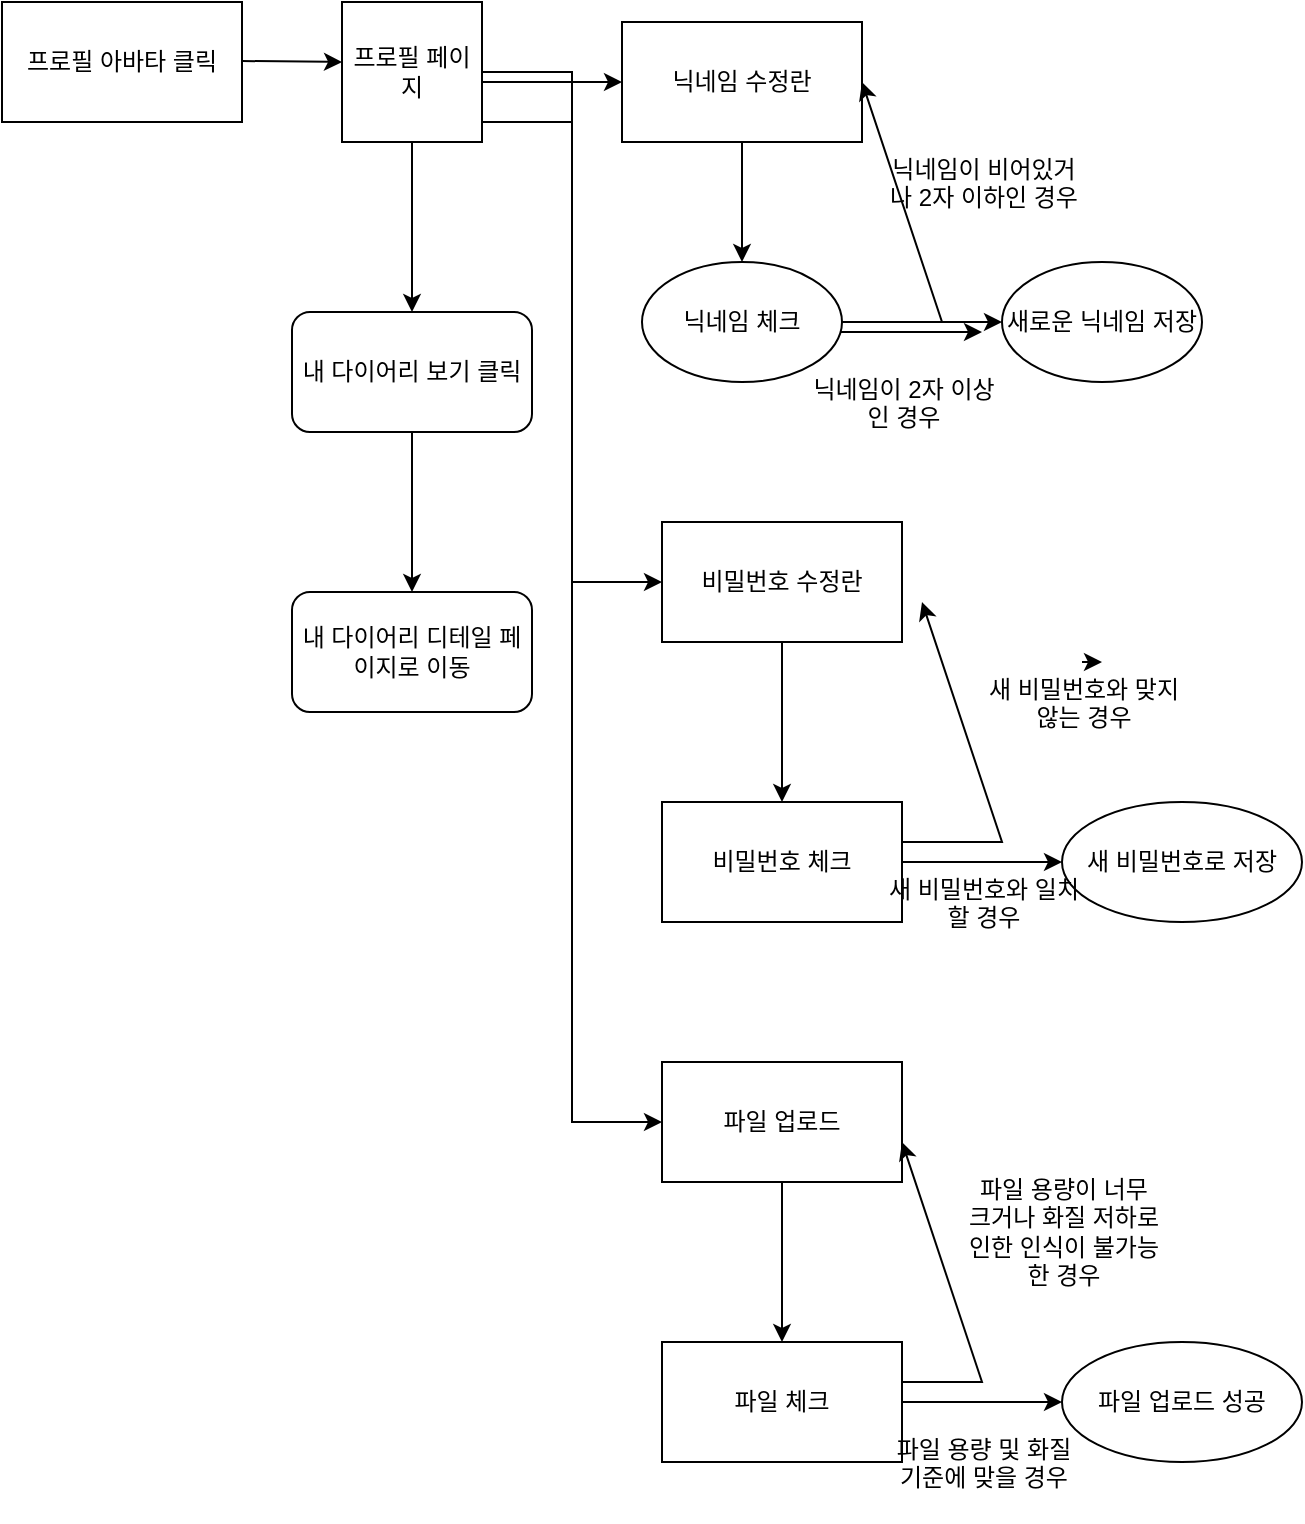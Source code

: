 <mxfile version="16.5.6" type="github">
  <diagram id="9ESFLjiQqujIBO18Mi42" name="Page-1">
    <mxGraphModel dx="1422" dy="798" grid="1" gridSize="10" guides="1" tooltips="1" connect="1" arrows="1" fold="1" page="1" pageScale="1" pageWidth="1654" pageHeight="2336" math="0" shadow="0">
      <root>
        <mxCell id="0" />
        <mxCell id="1" parent="0" />
        <mxCell id="rX0tXzBtABu1uDRIpQFG-1" value="프로필 아바타 클릭" style="rounded=0;whiteSpace=wrap;html=1;" vertex="1" parent="1">
          <mxGeometry x="70" y="230" width="120" height="60" as="geometry" />
        </mxCell>
        <mxCell id="rX0tXzBtABu1uDRIpQFG-2" value="" style="endArrow=classic;html=1;rounded=0;" edge="1" parent="1">
          <mxGeometry width="50" height="50" relative="1" as="geometry">
            <mxPoint x="190" y="259.5" as="sourcePoint" />
            <mxPoint x="240" y="260" as="targetPoint" />
          </mxGeometry>
        </mxCell>
        <mxCell id="rX0tXzBtABu1uDRIpQFG-13" style="edgeStyle=elbowEdgeStyle;rounded=0;orthogonalLoop=1;jettySize=auto;html=1;" edge="1" parent="1" source="rX0tXzBtABu1uDRIpQFG-3">
          <mxGeometry relative="1" as="geometry">
            <mxPoint x="400" y="520" as="targetPoint" />
          </mxGeometry>
        </mxCell>
        <mxCell id="rX0tXzBtABu1uDRIpQFG-103" value="" style="edgeStyle=elbowEdgeStyle;rounded=0;orthogonalLoop=1;jettySize=auto;elbow=vertical;html=1;" edge="1" parent="1" source="rX0tXzBtABu1uDRIpQFG-3" target="rX0tXzBtABu1uDRIpQFG-102">
          <mxGeometry relative="1" as="geometry" />
        </mxCell>
        <mxCell id="rX0tXzBtABu1uDRIpQFG-3" value="프로필 페이지" style="whiteSpace=wrap;html=1;aspect=fixed;" vertex="1" parent="1">
          <mxGeometry x="240" y="230" width="70" height="70" as="geometry" />
        </mxCell>
        <mxCell id="rX0tXzBtABu1uDRIpQFG-4" value="" style="endArrow=classic;html=1;rounded=0;" edge="1" parent="1" target="rX0tXzBtABu1uDRIpQFG-5">
          <mxGeometry width="50" height="50" relative="1" as="geometry">
            <mxPoint x="310" y="270" as="sourcePoint" />
            <mxPoint x="370" y="270" as="targetPoint" />
          </mxGeometry>
        </mxCell>
        <mxCell id="rX0tXzBtABu1uDRIpQFG-5" value="닉네임 수정란" style="rounded=0;whiteSpace=wrap;html=1;" vertex="1" parent="1">
          <mxGeometry x="380" y="240" width="120" height="60" as="geometry" />
        </mxCell>
        <mxCell id="rX0tXzBtABu1uDRIpQFG-6" value="" style="endArrow=classic;html=1;rounded=0;" edge="1" parent="1">
          <mxGeometry width="50" height="50" relative="1" as="geometry">
            <mxPoint x="440" y="300" as="sourcePoint" />
            <mxPoint x="440" y="360" as="targetPoint" />
          </mxGeometry>
        </mxCell>
        <mxCell id="rX0tXzBtABu1uDRIpQFG-7" value="&lt;div style=&quot;text-align: center&quot;&gt;&lt;span&gt;&lt;font face=&quot;helvetica&quot;&gt;닉네임이 비어있거나 2자 이하인 경우&lt;/font&gt;&lt;/span&gt;&lt;/div&gt;" style="text;whiteSpace=wrap;html=1;" vertex="1" parent="1">
          <mxGeometry x="510" y="300" width="100" height="50" as="geometry" />
        </mxCell>
        <mxCell id="rX0tXzBtABu1uDRIpQFG-108" value="" style="edgeStyle=elbowEdgeStyle;rounded=0;orthogonalLoop=1;jettySize=auto;elbow=vertical;html=1;" edge="1" parent="1" source="rX0tXzBtABu1uDRIpQFG-9">
          <mxGeometry relative="1" as="geometry">
            <mxPoint x="560" y="395" as="targetPoint" />
          </mxGeometry>
        </mxCell>
        <mxCell id="rX0tXzBtABu1uDRIpQFG-113" value="" style="edgeStyle=elbowEdgeStyle;rounded=0;orthogonalLoop=1;jettySize=auto;elbow=vertical;html=1;" edge="1" parent="1" source="rX0tXzBtABu1uDRIpQFG-9" target="rX0tXzBtABu1uDRIpQFG-112">
          <mxGeometry relative="1" as="geometry" />
        </mxCell>
        <mxCell id="rX0tXzBtABu1uDRIpQFG-9" value="닉네임 체크" style="ellipse;whiteSpace=wrap;html=1;" vertex="1" parent="1">
          <mxGeometry x="390" y="360" width="100" height="60" as="geometry" />
        </mxCell>
        <mxCell id="rX0tXzBtABu1uDRIpQFG-11" value="" style="endArrow=classic;html=1;rounded=0;entryX=1;entryY=0.5;entryDx=0;entryDy=0;" edge="1" parent="1" target="rX0tXzBtABu1uDRIpQFG-5">
          <mxGeometry width="50" height="50" relative="1" as="geometry">
            <mxPoint x="490" y="390" as="sourcePoint" />
            <mxPoint x="540" y="270" as="targetPoint" />
            <Array as="points">
              <mxPoint x="540" y="390" />
            </Array>
          </mxGeometry>
        </mxCell>
        <mxCell id="rX0tXzBtABu1uDRIpQFG-16" value="" style="edgeStyle=elbowEdgeStyle;rounded=0;orthogonalLoop=1;jettySize=auto;html=1;" edge="1" parent="1" source="rX0tXzBtABu1uDRIpQFG-14" target="rX0tXzBtABu1uDRIpQFG-15">
          <mxGeometry relative="1" as="geometry" />
        </mxCell>
        <mxCell id="rX0tXzBtABu1uDRIpQFG-14" value="비밀번호 수정란" style="rounded=0;whiteSpace=wrap;html=1;" vertex="1" parent="1">
          <mxGeometry x="400" y="490" width="120" height="60" as="geometry" />
        </mxCell>
        <mxCell id="rX0tXzBtABu1uDRIpQFG-105" value="" style="edgeStyle=elbowEdgeStyle;rounded=0;orthogonalLoop=1;jettySize=auto;elbow=vertical;html=1;" edge="1" parent="1" source="rX0tXzBtABu1uDRIpQFG-15" target="rX0tXzBtABu1uDRIpQFG-104">
          <mxGeometry relative="1" as="geometry" />
        </mxCell>
        <mxCell id="rX0tXzBtABu1uDRIpQFG-15" value="비밀번호 체크" style="rounded=0;whiteSpace=wrap;html=1;" vertex="1" parent="1">
          <mxGeometry x="400" y="630" width="120" height="60" as="geometry" />
        </mxCell>
        <mxCell id="rX0tXzBtABu1uDRIpQFG-19" value="" style="endArrow=classic;html=1;rounded=0;entryX=1;entryY=0.5;entryDx=0;entryDy=0;" edge="1" parent="1">
          <mxGeometry width="50" height="50" relative="1" as="geometry">
            <mxPoint x="520" y="650" as="sourcePoint" />
            <mxPoint x="530" y="530" as="targetPoint" />
            <Array as="points">
              <mxPoint x="570" y="650" />
            </Array>
          </mxGeometry>
        </mxCell>
        <mxCell id="rX0tXzBtABu1uDRIpQFG-20" value="&lt;div style=&quot;text-align: center&quot;&gt;&lt;font face=&quot;helvetica&quot;&gt;새 비밀번호와 맞지 않는 경우&lt;/font&gt;&lt;/div&gt;" style="text;whiteSpace=wrap;html=1;" vertex="1" parent="1">
          <mxGeometry x="560" y="560" width="100" height="50" as="geometry" />
        </mxCell>
        <mxCell id="rX0tXzBtABu1uDRIpQFG-92" style="edgeStyle=elbowEdgeStyle;rounded=0;orthogonalLoop=1;jettySize=auto;html=1;" edge="1" parent="1">
          <mxGeometry relative="1" as="geometry">
            <mxPoint x="400" y="790" as="targetPoint" />
            <mxPoint x="310" y="290" as="sourcePoint" />
          </mxGeometry>
        </mxCell>
        <mxCell id="rX0tXzBtABu1uDRIpQFG-95" value="" style="edgeStyle=elbowEdgeStyle;rounded=0;orthogonalLoop=1;jettySize=auto;elbow=vertical;html=1;" edge="1" parent="1" source="rX0tXzBtABu1uDRIpQFG-93" target="rX0tXzBtABu1uDRIpQFG-94">
          <mxGeometry relative="1" as="geometry" />
        </mxCell>
        <mxCell id="rX0tXzBtABu1uDRIpQFG-93" value="파일 업로드" style="rounded=0;whiteSpace=wrap;html=1;" vertex="1" parent="1">
          <mxGeometry x="400" y="760" width="120" height="60" as="geometry" />
        </mxCell>
        <mxCell id="rX0tXzBtABu1uDRIpQFG-111" value="" style="edgeStyle=elbowEdgeStyle;rounded=0;orthogonalLoop=1;jettySize=auto;elbow=vertical;html=1;" edge="1" parent="1" source="rX0tXzBtABu1uDRIpQFG-94" target="rX0tXzBtABu1uDRIpQFG-110">
          <mxGeometry relative="1" as="geometry" />
        </mxCell>
        <mxCell id="rX0tXzBtABu1uDRIpQFG-94" value="파일 체크" style="rounded=0;whiteSpace=wrap;html=1;" vertex="1" parent="1">
          <mxGeometry x="400" y="900" width="120" height="60" as="geometry" />
        </mxCell>
        <mxCell id="rX0tXzBtABu1uDRIpQFG-98" value="" style="endArrow=classic;html=1;rounded=0;entryX=1;entryY=0.5;entryDx=0;entryDy=0;" edge="1" parent="1">
          <mxGeometry width="50" height="50" relative="1" as="geometry">
            <mxPoint x="520" y="920" as="sourcePoint" />
            <mxPoint x="520" y="800" as="targetPoint" />
            <Array as="points">
              <mxPoint x="560" y="920" />
            </Array>
          </mxGeometry>
        </mxCell>
        <mxCell id="rX0tXzBtABu1uDRIpQFG-99" style="edgeStyle=elbowEdgeStyle;rounded=0;orthogonalLoop=1;jettySize=auto;elbow=vertical;html=1;exitX=0.5;exitY=0;exitDx=0;exitDy=0;entryX=0.6;entryY=0;entryDx=0;entryDy=0;entryPerimeter=0;" edge="1" parent="1" source="rX0tXzBtABu1uDRIpQFG-20" target="rX0tXzBtABu1uDRIpQFG-20">
          <mxGeometry relative="1" as="geometry" />
        </mxCell>
        <mxCell id="rX0tXzBtABu1uDRIpQFG-101" value="&lt;div style=&quot;text-align: center&quot;&gt;&lt;font face=&quot;helvetica&quot;&gt;파일 용량이 너무 크거나 화질 저하로 인한 인식이 불가능한 경우&lt;/font&gt;&lt;/div&gt;" style="text;whiteSpace=wrap;html=1;" vertex="1" parent="1">
          <mxGeometry x="550" y="810" width="100" height="50" as="geometry" />
        </mxCell>
        <mxCell id="rX0tXzBtABu1uDRIpQFG-116" value="" style="edgeStyle=elbowEdgeStyle;rounded=0;orthogonalLoop=1;jettySize=auto;elbow=vertical;html=1;" edge="1" parent="1" source="rX0tXzBtABu1uDRIpQFG-102" target="rX0tXzBtABu1uDRIpQFG-115">
          <mxGeometry relative="1" as="geometry" />
        </mxCell>
        <mxCell id="rX0tXzBtABu1uDRIpQFG-102" value="내 다이어리 보기 클릭" style="rounded=1;whiteSpace=wrap;html=1;" vertex="1" parent="1">
          <mxGeometry x="215" y="385" width="120" height="60" as="geometry" />
        </mxCell>
        <mxCell id="rX0tXzBtABu1uDRIpQFG-104" value="새 비밀번호로 저장" style="ellipse;whiteSpace=wrap;html=1;rounded=0;" vertex="1" parent="1">
          <mxGeometry x="600" y="630" width="120" height="60" as="geometry" />
        </mxCell>
        <mxCell id="rX0tXzBtABu1uDRIpQFG-106" value="&lt;div style=&quot;text-align: center&quot;&gt;&lt;font face=&quot;helvetica&quot;&gt;새 비밀번호와 일치할 경우&lt;/font&gt;&lt;/div&gt;" style="text;whiteSpace=wrap;html=1;" vertex="1" parent="1">
          <mxGeometry x="510" y="660" width="100" height="50" as="geometry" />
        </mxCell>
        <mxCell id="rX0tXzBtABu1uDRIpQFG-109" value="&lt;div style=&quot;text-align: center&quot;&gt;&lt;font face=&quot;helvetica&quot;&gt;닉네임이 2자 이상인 경우&lt;/font&gt;&lt;/div&gt;" style="text;whiteSpace=wrap;html=1;" vertex="1" parent="1">
          <mxGeometry x="470" y="410" width="100" height="50" as="geometry" />
        </mxCell>
        <mxCell id="rX0tXzBtABu1uDRIpQFG-110" value="파일 업로드 성공" style="ellipse;whiteSpace=wrap;html=1;rounded=0;" vertex="1" parent="1">
          <mxGeometry x="600" y="900" width="120" height="60" as="geometry" />
        </mxCell>
        <mxCell id="rX0tXzBtABu1uDRIpQFG-112" value="새로운 닉네임 저장" style="ellipse;whiteSpace=wrap;html=1;" vertex="1" parent="1">
          <mxGeometry x="570" y="360" width="100" height="60" as="geometry" />
        </mxCell>
        <mxCell id="rX0tXzBtABu1uDRIpQFG-114" value="&lt;div style=&quot;text-align: center&quot;&gt;&lt;font face=&quot;helvetica&quot;&gt;파일 용량 및 화질 기준에 맞을 경우&lt;/font&gt;&lt;/div&gt;" style="text;whiteSpace=wrap;html=1;" vertex="1" parent="1">
          <mxGeometry x="510" y="940" width="100" height="50" as="geometry" />
        </mxCell>
        <mxCell id="rX0tXzBtABu1uDRIpQFG-115" value="내 다이어리 디테일 페이지로 이동" style="rounded=1;whiteSpace=wrap;html=1;" vertex="1" parent="1">
          <mxGeometry x="215" y="525" width="120" height="60" as="geometry" />
        </mxCell>
      </root>
    </mxGraphModel>
  </diagram>
</mxfile>
